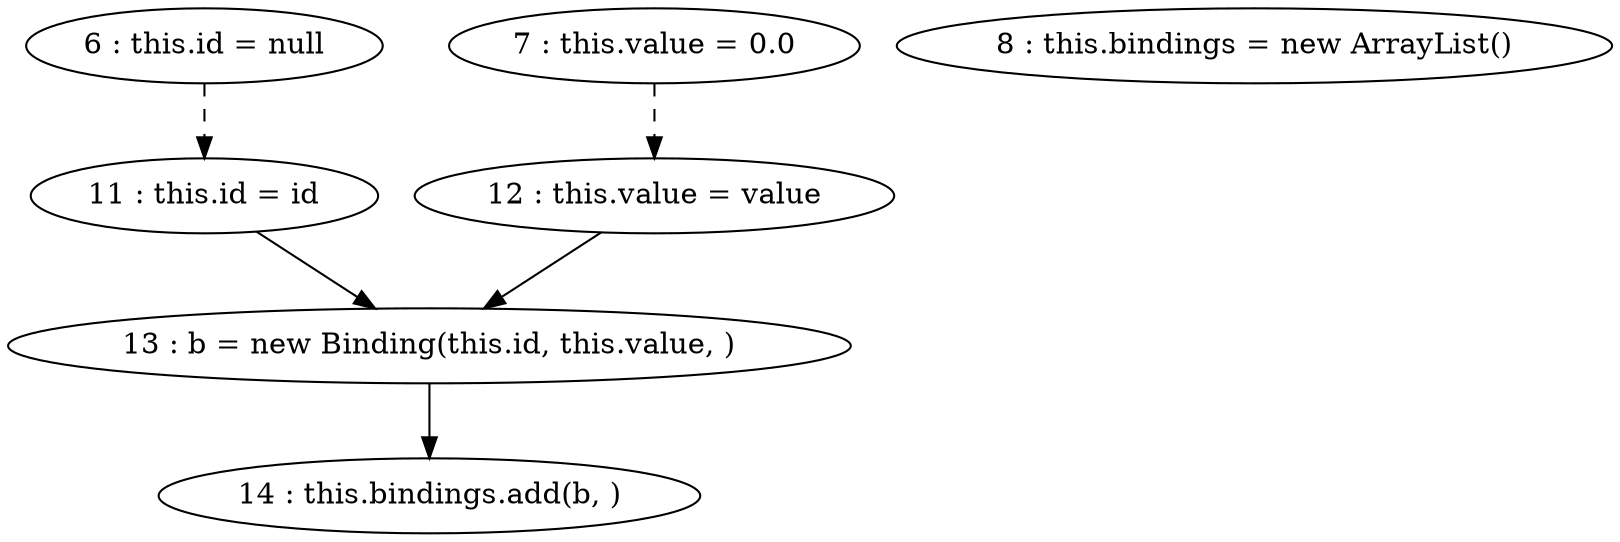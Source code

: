digraph G {
"6 : this.id = null"
"6 : this.id = null" -> "11 : this.id = id" [style=dashed]
"7 : this.value = 0.0"
"7 : this.value = 0.0" -> "12 : this.value = value" [style=dashed]
"8 : this.bindings = new ArrayList()"
"11 : this.id = id"
"11 : this.id = id" -> "13 : b = new Binding(this.id, this.value, )"
"12 : this.value = value"
"12 : this.value = value" -> "13 : b = new Binding(this.id, this.value, )"
"13 : b = new Binding(this.id, this.value, )"
"13 : b = new Binding(this.id, this.value, )" -> "14 : this.bindings.add(b, )"
"14 : this.bindings.add(b, )"
}